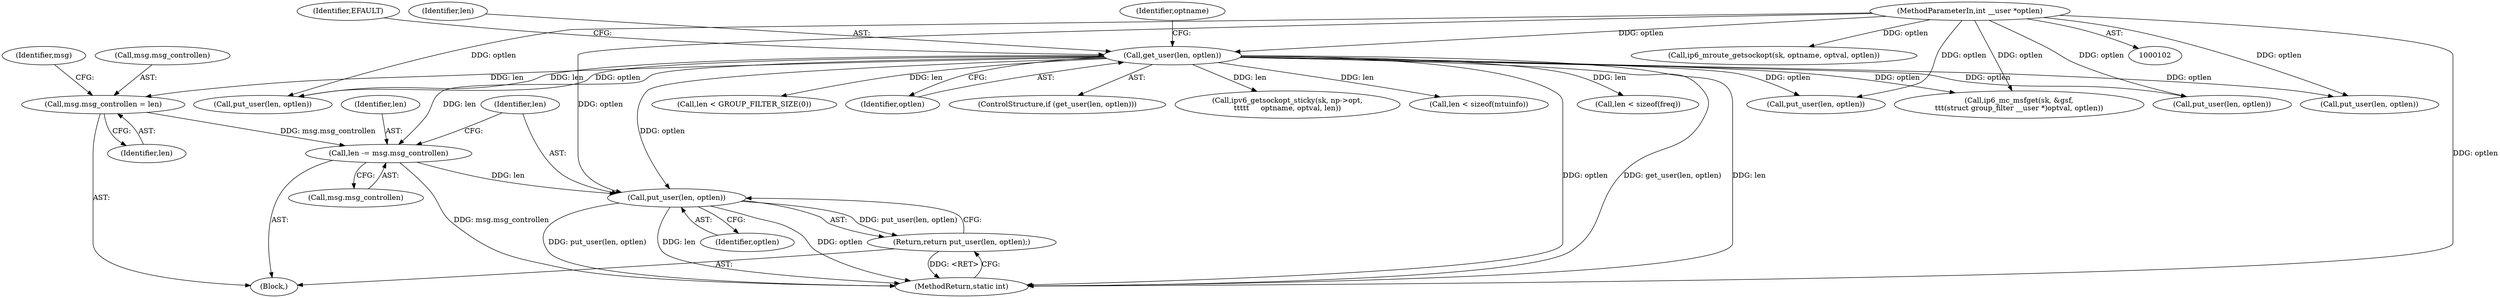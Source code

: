 digraph "0_linux_45f6fad84cc305103b28d73482b344d7f5b76f39_10@pointer" {
"1000477" [label="(Call,put_user(len, optlen))"];
"1000471" [label="(Call,len -= msg.msg_controllen)"];
"1000240" [label="(Call,msg.msg_controllen = len)"];
"1000127" [label="(Call,get_user(len, optlen))"];
"1000107" [label="(MethodParameterIn,int __user *optlen)"];
"1000476" [label="(Return,return put_user(len, optlen);)"];
"1000241" [label="(Call,msg.msg_controllen)"];
"1000471" [label="(Call,len -= msg.msg_controllen)"];
"1000134" [label="(Identifier,optname)"];
"1000479" [label="(Identifier,optlen)"];
"1000472" [label="(Identifier,len)"];
"1000107" [label="(MethodParameterIn,int __user *optlen)"];
"1000875" [label="(Call,len < sizeof(freq))"];
"1001015" [label="(Call,put_user(len, optlen))"];
"1000178" [label="(Call,len < GROUP_FILTER_SIZE(0))"];
"1000478" [label="(Identifier,len)"];
"1000240" [label="(Call,msg.msg_controllen = len)"];
"1000132" [label="(Identifier,EFAULT)"];
"1000127" [label="(Call,get_user(len, optlen))"];
"1000247" [label="(Identifier,msg)"];
"1000477" [label="(Call,put_user(len, optlen))"];
"1000476" [label="(Return,return put_user(len, optlen);)"];
"1001032" [label="(MethodReturn,static int)"];
"1000473" [label="(Call,msg.msg_controllen)"];
"1000244" [label="(Identifier,len)"];
"1000121" [label="(Call,ip6_mroute_getsockopt(sk, optname, optval, optlen))"];
"1000129" [label="(Identifier,optlen)"];
"1000223" [label="(Block,)"];
"1000604" [label="(Call,put_user(len, optlen))"];
"1000126" [label="(ControlStructure,if (get_user(len, optlen)))"];
"1000210" [label="(Call,ip6_mc_msfget(sk, &gsf,\n\t\t\t(struct group_filter __user *)optval, optlen))"];
"1000930" [label="(Call,put_user(len, optlen))"];
"1000587" [label="(Call,ipv6_getsockopt_sticky(sk, np->opt,\n\t\t\t\t\t     optname, optval, len))"];
"1000696" [label="(Call,len < sizeof(mtuinfo))"];
"1000128" [label="(Identifier,len)"];
"1000736" [label="(Call,put_user(len, optlen))"];
"1000477" -> "1000476"  [label="AST: "];
"1000477" -> "1000479"  [label="CFG: "];
"1000478" -> "1000477"  [label="AST: "];
"1000479" -> "1000477"  [label="AST: "];
"1000476" -> "1000477"  [label="CFG: "];
"1000477" -> "1001032"  [label="DDG: optlen"];
"1000477" -> "1001032"  [label="DDG: put_user(len, optlen)"];
"1000477" -> "1001032"  [label="DDG: len"];
"1000477" -> "1000476"  [label="DDG: put_user(len, optlen)"];
"1000471" -> "1000477"  [label="DDG: len"];
"1000127" -> "1000477"  [label="DDG: optlen"];
"1000107" -> "1000477"  [label="DDG: optlen"];
"1000471" -> "1000223"  [label="AST: "];
"1000471" -> "1000473"  [label="CFG: "];
"1000472" -> "1000471"  [label="AST: "];
"1000473" -> "1000471"  [label="AST: "];
"1000478" -> "1000471"  [label="CFG: "];
"1000471" -> "1001032"  [label="DDG: msg.msg_controllen"];
"1000240" -> "1000471"  [label="DDG: msg.msg_controllen"];
"1000127" -> "1000471"  [label="DDG: len"];
"1000240" -> "1000223"  [label="AST: "];
"1000240" -> "1000244"  [label="CFG: "];
"1000241" -> "1000240"  [label="AST: "];
"1000244" -> "1000240"  [label="AST: "];
"1000247" -> "1000240"  [label="CFG: "];
"1000127" -> "1000240"  [label="DDG: len"];
"1000127" -> "1000126"  [label="AST: "];
"1000127" -> "1000129"  [label="CFG: "];
"1000128" -> "1000127"  [label="AST: "];
"1000129" -> "1000127"  [label="AST: "];
"1000132" -> "1000127"  [label="CFG: "];
"1000134" -> "1000127"  [label="CFG: "];
"1000127" -> "1001032"  [label="DDG: optlen"];
"1000127" -> "1001032"  [label="DDG: get_user(len, optlen)"];
"1000127" -> "1001032"  [label="DDG: len"];
"1000107" -> "1000127"  [label="DDG: optlen"];
"1000127" -> "1000178"  [label="DDG: len"];
"1000127" -> "1000210"  [label="DDG: optlen"];
"1000127" -> "1000587"  [label="DDG: len"];
"1000127" -> "1000604"  [label="DDG: optlen"];
"1000127" -> "1000696"  [label="DDG: len"];
"1000127" -> "1000736"  [label="DDG: optlen"];
"1000127" -> "1000875"  [label="DDG: len"];
"1000127" -> "1000930"  [label="DDG: optlen"];
"1000127" -> "1001015"  [label="DDG: len"];
"1000127" -> "1001015"  [label="DDG: optlen"];
"1000107" -> "1000102"  [label="AST: "];
"1000107" -> "1001032"  [label="DDG: optlen"];
"1000107" -> "1000121"  [label="DDG: optlen"];
"1000107" -> "1000210"  [label="DDG: optlen"];
"1000107" -> "1000604"  [label="DDG: optlen"];
"1000107" -> "1000736"  [label="DDG: optlen"];
"1000107" -> "1000930"  [label="DDG: optlen"];
"1000107" -> "1001015"  [label="DDG: optlen"];
"1000476" -> "1000223"  [label="AST: "];
"1001032" -> "1000476"  [label="CFG: "];
"1000476" -> "1001032"  [label="DDG: <RET>"];
}
